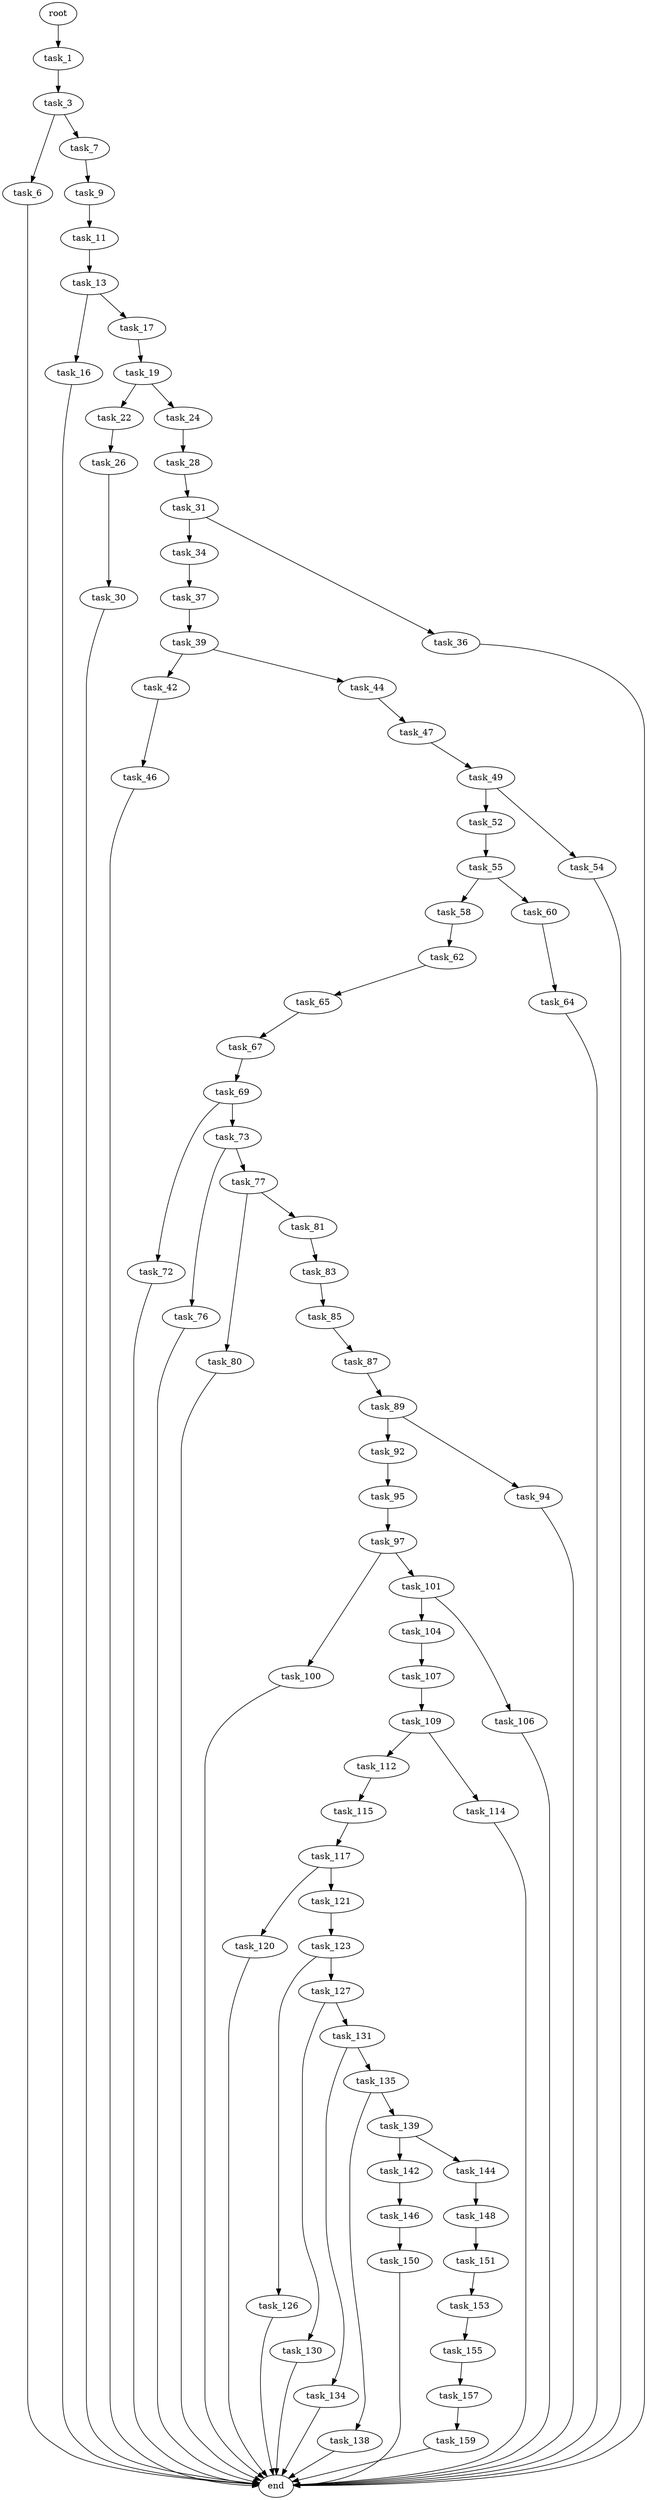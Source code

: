 digraph G {
  root [size="0.000000"];
  task_1 [size="178142516634.000000"];
  task_3 [size="21918194164.000000"];
  task_6 [size="85196917182.000000"];
  task_7 [size="51283712526.000000"];
  task_9 [size="42795605287.000000"];
  task_11 [size="14266120757.000000"];
  task_13 [size="16923846987.000000"];
  task_16 [size="549755813888.000000"];
  task_17 [size="1008024389230.000000"];
  task_19 [size="11092211396.000000"];
  task_22 [size="118026974387.000000"];
  task_24 [size="68719476736.000000"];
  task_26 [size="134217728000.000000"];
  task_28 [size="14833240858.000000"];
  task_30 [size="5355330900.000000"];
  task_31 [size="65713074058.000000"];
  task_34 [size="24191896013.000000"];
  task_36 [size="1304206125097.000000"];
  task_37 [size="368293445632.000000"];
  task_39 [size="8395466434.000000"];
  task_42 [size="549755813888.000000"];
  task_44 [size="1380456507520.000000"];
  task_46 [size="28991029248.000000"];
  task_47 [size="89750905621.000000"];
  task_49 [size="141112732168.000000"];
  task_52 [size="8589934592.000000"];
  task_54 [size="549755813888.000000"];
  task_55 [size="231928233984.000000"];
  task_58 [size="3725831072.000000"];
  task_60 [size="23063546892.000000"];
  task_62 [size="782757789696.000000"];
  task_64 [size="63545524704.000000"];
  task_65 [size="4700474604.000000"];
  task_67 [size="236268708955.000000"];
  task_69 [size="346255564685.000000"];
  task_72 [size="361150423416.000000"];
  task_73 [size="25620642232.000000"];
  task_76 [size="549755813888.000000"];
  task_77 [size="183766919097.000000"];
  task_80 [size="951882275885.000000"];
  task_81 [size="134217728000.000000"];
  task_83 [size="8589934592.000000"];
  task_85 [size="406577260485.000000"];
  task_87 [size="782757789696.000000"];
  task_89 [size="1073741824000.000000"];
  task_92 [size="1809638078.000000"];
  task_94 [size="134217728000.000000"];
  task_95 [size="722765163357.000000"];
  task_97 [size="1426867220.000000"];
  task_100 [size="549755813888.000000"];
  task_101 [size="171700490764.000000"];
  task_104 [size="134217728000.000000"];
  task_106 [size="8589934592.000000"];
  task_107 [size="13039347014.000000"];
  task_109 [size="1073741824000.000000"];
  task_112 [size="743850582352.000000"];
  task_114 [size="52845432044.000000"];
  task_115 [size="21281236667.000000"];
  task_117 [size="526643908489.000000"];
  task_120 [size="782757789696.000000"];
  task_121 [size="2116862439.000000"];
  task_123 [size="134217728000.000000"];
  task_126 [size="17850966448.000000"];
  task_127 [size="68719476736.000000"];
  task_130 [size="22019858896.000000"];
  task_131 [size="134217728000.000000"];
  task_134 [size="3089091021.000000"];
  task_135 [size="18106308666.000000"];
  task_138 [size="3204454737.000000"];
  task_139 [size="89931239954.000000"];
  task_142 [size="68719476736.000000"];
  task_144 [size="5442588897.000000"];
  task_146 [size="4089791136.000000"];
  task_148 [size="28991029248.000000"];
  task_150 [size="20709035266.000000"];
  task_151 [size="2019414073.000000"];
  task_153 [size="100911608257.000000"];
  task_155 [size="201450705200.000000"];
  task_157 [size="6357189425.000000"];
  task_159 [size="21752312600.000000"];
  end [size="0.000000"];

  root -> task_1 [size="1.000000"];
  task_1 -> task_3 [size="209715200.000000"];
  task_3 -> task_6 [size="33554432.000000"];
  task_3 -> task_7 [size="33554432.000000"];
  task_6 -> end [size="1.000000"];
  task_7 -> task_9 [size="209715200.000000"];
  task_9 -> task_11 [size="33554432.000000"];
  task_11 -> task_13 [size="411041792.000000"];
  task_13 -> task_16 [size="301989888.000000"];
  task_13 -> task_17 [size="301989888.000000"];
  task_16 -> end [size="1.000000"];
  task_17 -> task_19 [size="679477248.000000"];
  task_19 -> task_22 [size="411041792.000000"];
  task_19 -> task_24 [size="411041792.000000"];
  task_22 -> task_26 [size="301989888.000000"];
  task_24 -> task_28 [size="134217728.000000"];
  task_26 -> task_30 [size="209715200.000000"];
  task_28 -> task_31 [size="33554432.000000"];
  task_30 -> end [size="1.000000"];
  task_31 -> task_34 [size="75497472.000000"];
  task_31 -> task_36 [size="75497472.000000"];
  task_34 -> task_37 [size="679477248.000000"];
  task_36 -> end [size="1.000000"];
  task_37 -> task_39 [size="411041792.000000"];
  task_39 -> task_42 [size="209715200.000000"];
  task_39 -> task_44 [size="209715200.000000"];
  task_42 -> task_46 [size="536870912.000000"];
  task_44 -> task_47 [size="838860800.000000"];
  task_46 -> end [size="1.000000"];
  task_47 -> task_49 [size="411041792.000000"];
  task_49 -> task_52 [size="411041792.000000"];
  task_49 -> task_54 [size="411041792.000000"];
  task_52 -> task_55 [size="33554432.000000"];
  task_54 -> end [size="1.000000"];
  task_55 -> task_58 [size="301989888.000000"];
  task_55 -> task_60 [size="301989888.000000"];
  task_58 -> task_62 [size="301989888.000000"];
  task_60 -> task_64 [size="536870912.000000"];
  task_62 -> task_65 [size="679477248.000000"];
  task_64 -> end [size="1.000000"];
  task_65 -> task_67 [size="301989888.000000"];
  task_67 -> task_69 [size="536870912.000000"];
  task_69 -> task_72 [size="411041792.000000"];
  task_69 -> task_73 [size="411041792.000000"];
  task_72 -> end [size="1.000000"];
  task_73 -> task_76 [size="679477248.000000"];
  task_73 -> task_77 [size="679477248.000000"];
  task_76 -> end [size="1.000000"];
  task_77 -> task_80 [size="209715200.000000"];
  task_77 -> task_81 [size="209715200.000000"];
  task_80 -> end [size="1.000000"];
  task_81 -> task_83 [size="209715200.000000"];
  task_83 -> task_85 [size="33554432.000000"];
  task_85 -> task_87 [size="679477248.000000"];
  task_87 -> task_89 [size="679477248.000000"];
  task_89 -> task_92 [size="838860800.000000"];
  task_89 -> task_94 [size="838860800.000000"];
  task_92 -> task_95 [size="33554432.000000"];
  task_94 -> end [size="1.000000"];
  task_95 -> task_97 [size="679477248.000000"];
  task_97 -> task_100 [size="33554432.000000"];
  task_97 -> task_101 [size="33554432.000000"];
  task_100 -> end [size="1.000000"];
  task_101 -> task_104 [size="411041792.000000"];
  task_101 -> task_106 [size="411041792.000000"];
  task_104 -> task_107 [size="209715200.000000"];
  task_106 -> end [size="1.000000"];
  task_107 -> task_109 [size="411041792.000000"];
  task_109 -> task_112 [size="838860800.000000"];
  task_109 -> task_114 [size="838860800.000000"];
  task_112 -> task_115 [size="838860800.000000"];
  task_114 -> end [size="1.000000"];
  task_115 -> task_117 [size="536870912.000000"];
  task_117 -> task_120 [size="411041792.000000"];
  task_117 -> task_121 [size="411041792.000000"];
  task_120 -> end [size="1.000000"];
  task_121 -> task_123 [size="33554432.000000"];
  task_123 -> task_126 [size="209715200.000000"];
  task_123 -> task_127 [size="209715200.000000"];
  task_126 -> end [size="1.000000"];
  task_127 -> task_130 [size="134217728.000000"];
  task_127 -> task_131 [size="134217728.000000"];
  task_130 -> end [size="1.000000"];
  task_131 -> task_134 [size="209715200.000000"];
  task_131 -> task_135 [size="209715200.000000"];
  task_134 -> end [size="1.000000"];
  task_135 -> task_138 [size="33554432.000000"];
  task_135 -> task_139 [size="33554432.000000"];
  task_138 -> end [size="1.000000"];
  task_139 -> task_142 [size="209715200.000000"];
  task_139 -> task_144 [size="209715200.000000"];
  task_142 -> task_146 [size="134217728.000000"];
  task_144 -> task_148 [size="134217728.000000"];
  task_146 -> task_150 [size="209715200.000000"];
  task_148 -> task_151 [size="75497472.000000"];
  task_150 -> end [size="1.000000"];
  task_151 -> task_153 [size="75497472.000000"];
  task_153 -> task_155 [size="75497472.000000"];
  task_155 -> task_157 [size="679477248.000000"];
  task_157 -> task_159 [size="134217728.000000"];
  task_159 -> end [size="1.000000"];
}
